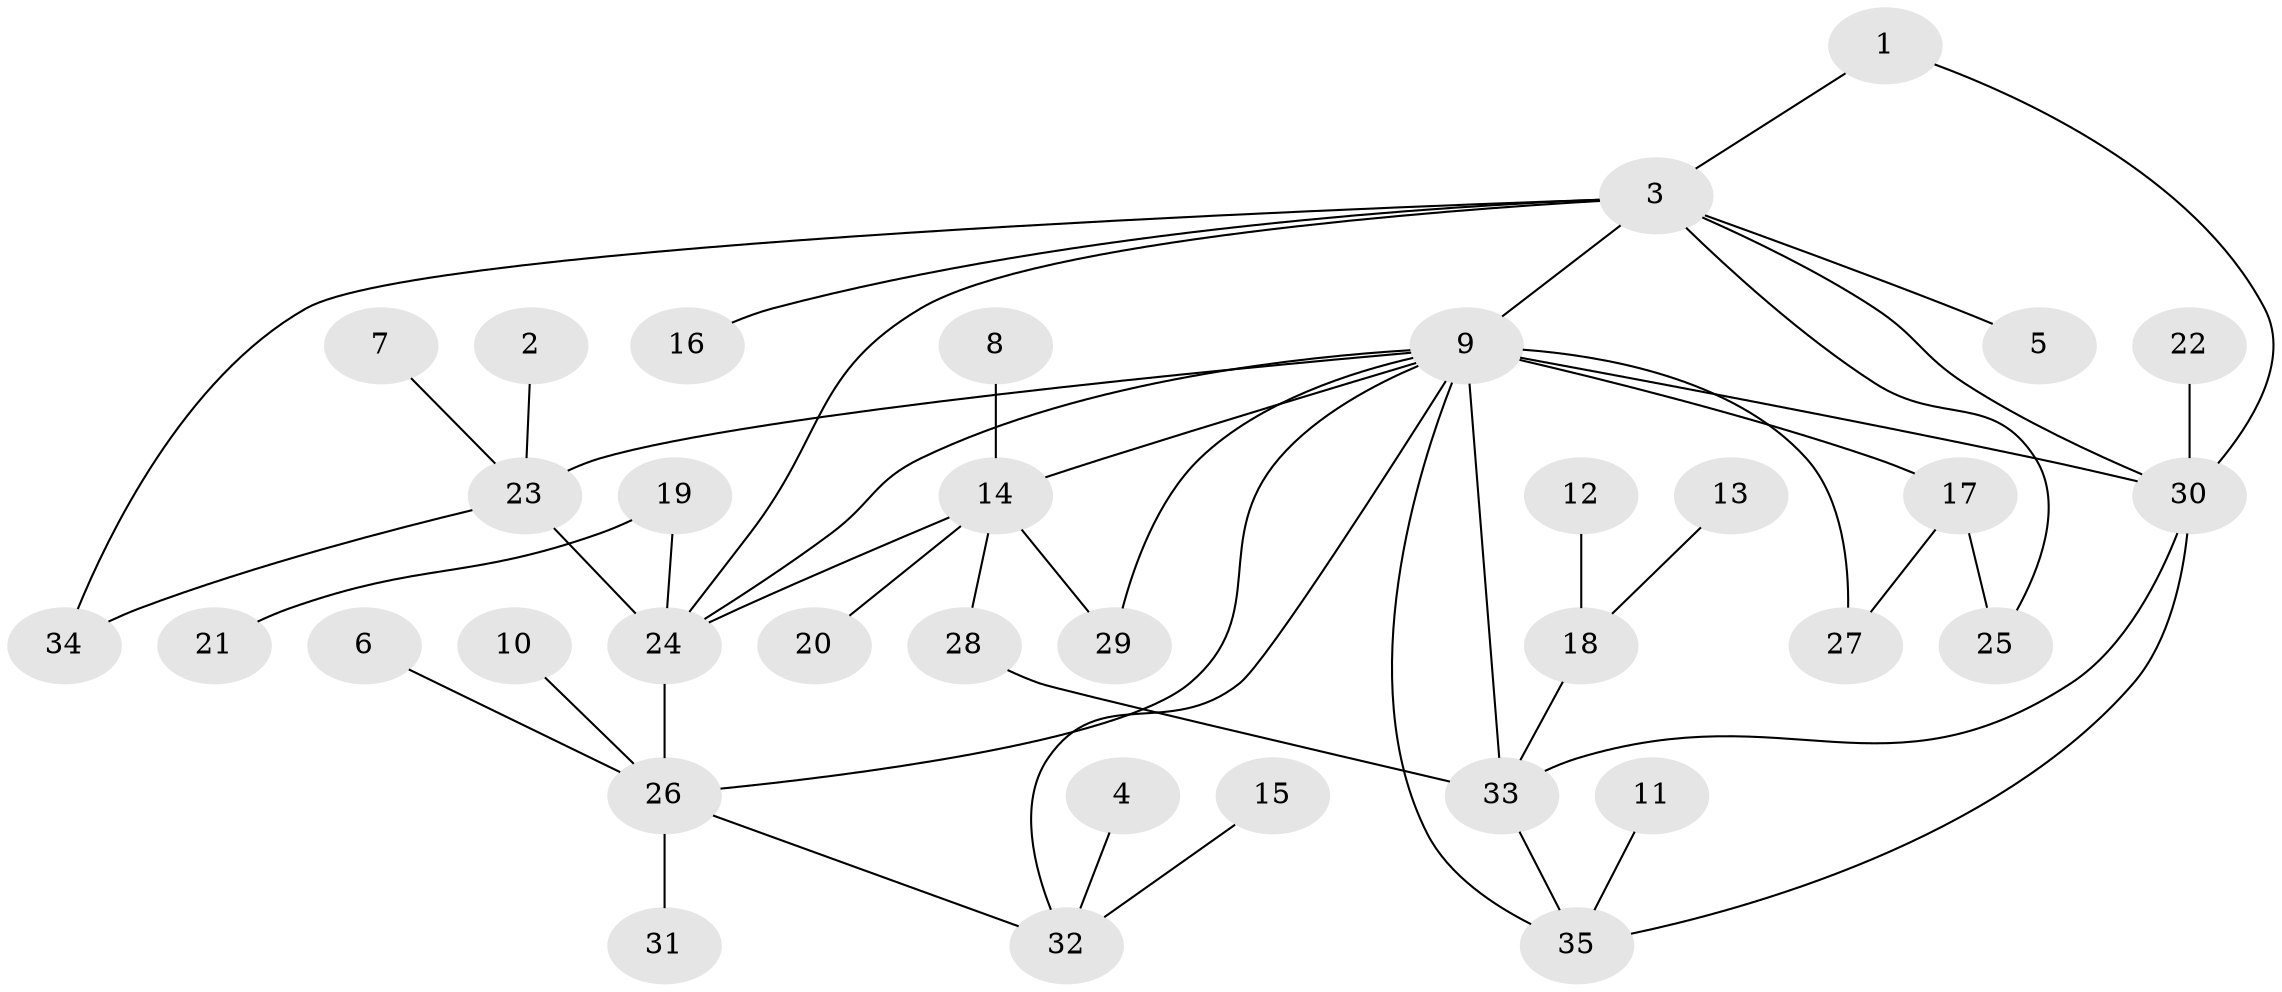 // original degree distribution, {5: 0.028985507246376812, 6: 0.043478260869565216, 9: 0.014492753623188406, 2: 0.17391304347826086, 7: 0.043478260869565216, 3: 0.057971014492753624, 8: 0.043478260869565216, 10: 0.014492753623188406, 1: 0.5507246376811594, 4: 0.028985507246376812}
// Generated by graph-tools (version 1.1) at 2025/02/03/09/25 03:02:43]
// undirected, 35 vertices, 49 edges
graph export_dot {
graph [start="1"]
  node [color=gray90,style=filled];
  1;
  2;
  3;
  4;
  5;
  6;
  7;
  8;
  9;
  10;
  11;
  12;
  13;
  14;
  15;
  16;
  17;
  18;
  19;
  20;
  21;
  22;
  23;
  24;
  25;
  26;
  27;
  28;
  29;
  30;
  31;
  32;
  33;
  34;
  35;
  1 -- 3 [weight=1.0];
  1 -- 30 [weight=1.0];
  2 -- 23 [weight=1.0];
  3 -- 5 [weight=1.0];
  3 -- 9 [weight=1.0];
  3 -- 16 [weight=1.0];
  3 -- 24 [weight=1.0];
  3 -- 25 [weight=1.0];
  3 -- 30 [weight=1.0];
  3 -- 34 [weight=1.0];
  4 -- 32 [weight=1.0];
  6 -- 26 [weight=1.0];
  7 -- 23 [weight=1.0];
  8 -- 14 [weight=1.0];
  9 -- 14 [weight=1.0];
  9 -- 17 [weight=1.0];
  9 -- 23 [weight=1.0];
  9 -- 24 [weight=1.0];
  9 -- 26 [weight=1.0];
  9 -- 27 [weight=1.0];
  9 -- 29 [weight=1.0];
  9 -- 30 [weight=2.0];
  9 -- 32 [weight=1.0];
  9 -- 33 [weight=3.0];
  9 -- 35 [weight=1.0];
  10 -- 26 [weight=1.0];
  11 -- 35 [weight=1.0];
  12 -- 18 [weight=1.0];
  13 -- 18 [weight=1.0];
  14 -- 20 [weight=1.0];
  14 -- 24 [weight=1.0];
  14 -- 28 [weight=1.0];
  14 -- 29 [weight=1.0];
  15 -- 32 [weight=1.0];
  17 -- 25 [weight=1.0];
  17 -- 27 [weight=1.0];
  18 -- 33 [weight=1.0];
  19 -- 21 [weight=1.0];
  19 -- 24 [weight=1.0];
  22 -- 30 [weight=1.0];
  23 -- 24 [weight=2.0];
  23 -- 34 [weight=1.0];
  24 -- 26 [weight=1.0];
  26 -- 31 [weight=1.0];
  26 -- 32 [weight=1.0];
  28 -- 33 [weight=1.0];
  30 -- 33 [weight=1.0];
  30 -- 35 [weight=1.0];
  33 -- 35 [weight=1.0];
}

